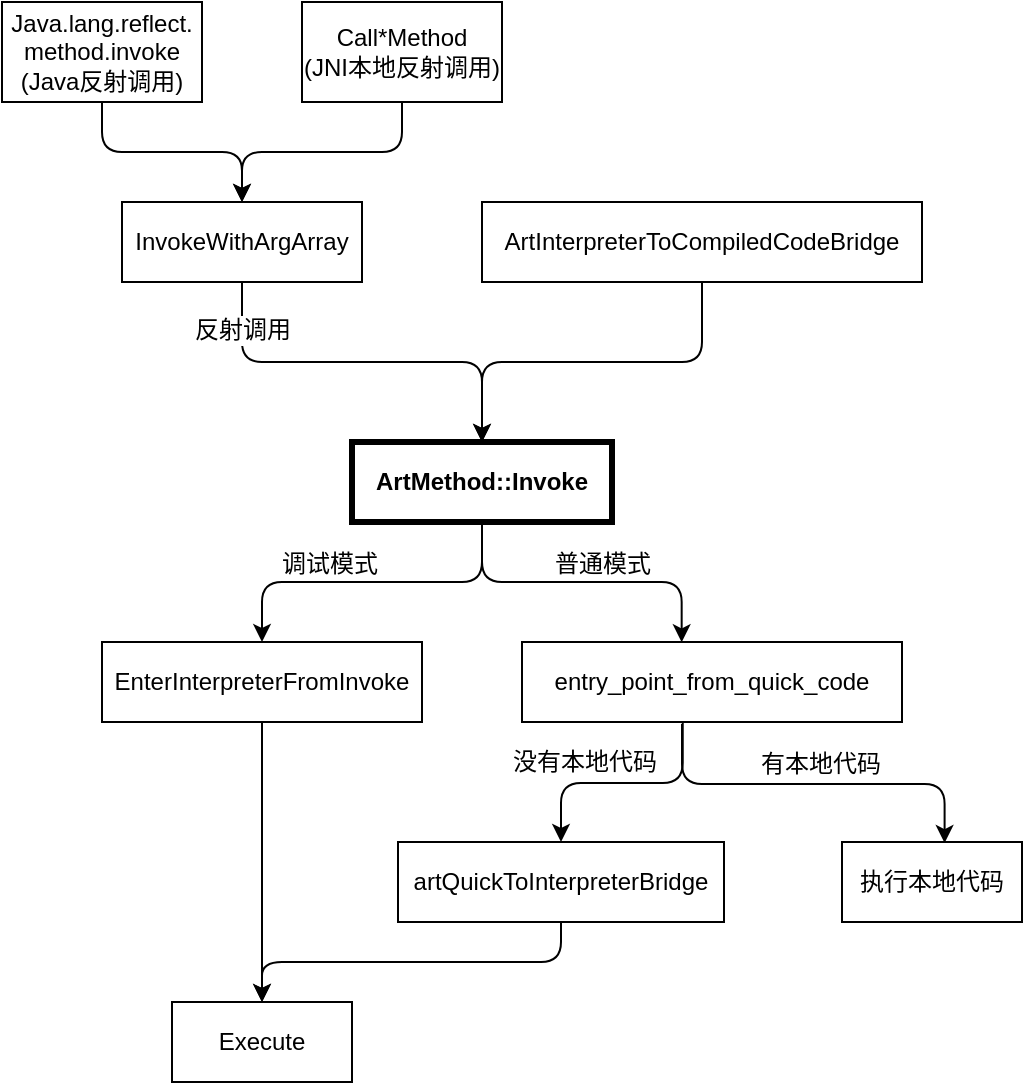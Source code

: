 <mxfile version="10.7.5" type="device"><diagram name="Page-1" id="edf60f1a-56cd-e834-aa8a-f176f3a09ee4"><mxGraphModel dx="1074" dy="842" grid="1" gridSize="10" guides="1" tooltips="1" connect="1" arrows="1" fold="1" page="1" pageScale="1" pageWidth="1100" pageHeight="850" background="#ffffff" math="0" shadow="0"><root><mxCell id="0"/><mxCell id="1" parent="0"/><mxCell id="CM6tNetUWgV0dmzHuLxR-1" value="&lt;b&gt;ArtMethod::Invoke&lt;/b&gt;" style="rounded=0;whiteSpace=wrap;html=1;strokeWidth=3;" parent="1" vertex="1"><mxGeometry x="365" y="370" width="130" height="40" as="geometry"/></mxCell><mxCell id="CM6tNetUWgV0dmzHuLxR-3" value="Java.lang.reflect.&lt;br&gt;method.invoke&lt;br&gt;(Java反射调用)&lt;br&gt;" style="rounded=0;whiteSpace=wrap;html=1;" parent="1" vertex="1"><mxGeometry x="190" y="150" width="100" height="50" as="geometry"/></mxCell><mxCell id="CM6tNetUWgV0dmzHuLxR-4" value="Call*Method&lt;br&gt;(JNI本地反射调用)&lt;br&gt;" style="rounded=0;whiteSpace=wrap;html=1;" parent="1" vertex="1"><mxGeometry x="340" y="150" width="100" height="50" as="geometry"/></mxCell><mxCell id="CM6tNetUWgV0dmzHuLxR-5" value="&lt;div&gt;&lt;span&gt;InvokeWithArgArray&lt;/span&gt;&lt;/div&gt;" style="rounded=0;whiteSpace=wrap;html=1;" parent="1" vertex="1"><mxGeometry x="250" y="250" width="120" height="40" as="geometry"/></mxCell><mxCell id="CM6tNetUWgV0dmzHuLxR-16" value="&lt;div&gt;&lt;span&gt;ArtInterpreterToCompiledCodeBridge&lt;/span&gt;&lt;/div&gt;" style="rounded=0;whiteSpace=wrap;html=1;" parent="1" vertex="1"><mxGeometry x="430" y="250" width="220" height="40" as="geometry"/></mxCell><mxCell id="CM6tNetUWgV0dmzHuLxR-19" value="" style="edgeStyle=elbowEdgeStyle;elbow=vertical;endArrow=classic;html=1;exitX=0.5;exitY=1;exitDx=0;exitDy=0;" parent="1" source="CM6tNetUWgV0dmzHuLxR-3" target="CM6tNetUWgV0dmzHuLxR-5" edge="1"><mxGeometry width="50" height="50" relative="1" as="geometry"><mxPoint x="190" y="480" as="sourcePoint"/><mxPoint x="240" y="430" as="targetPoint"/></mxGeometry></mxCell><mxCell id="CM6tNetUWgV0dmzHuLxR-20" value="" style="edgeStyle=elbowEdgeStyle;elbow=vertical;endArrow=classic;html=1;exitX=0.5;exitY=1;exitDx=0;exitDy=0;" parent="1" source="CM6tNetUWgV0dmzHuLxR-4" edge="1"><mxGeometry width="50" height="50" relative="1" as="geometry"><mxPoint x="190" y="480" as="sourcePoint"/><mxPoint x="310" y="250" as="targetPoint"/></mxGeometry></mxCell><mxCell id="CM6tNetUWgV0dmzHuLxR-21" value="" style="edgeStyle=elbowEdgeStyle;elbow=vertical;endArrow=classic;html=1;exitX=0.5;exitY=1;exitDx=0;exitDy=0;entryX=0.5;entryY=0;entryDx=0;entryDy=0;" parent="1" source="CM6tNetUWgV0dmzHuLxR-16" target="CM6tNetUWgV0dmzHuLxR-1" edge="1"><mxGeometry width="50" height="50" relative="1" as="geometry"><mxPoint x="540.167" y="300.167" as="sourcePoint"/><mxPoint x="460.5" y="350.5" as="targetPoint"/></mxGeometry></mxCell><mxCell id="CM6tNetUWgV0dmzHuLxR-23" value="" style="edgeStyle=elbowEdgeStyle;elbow=vertical;endArrow=classic;html=1;exitX=0.5;exitY=1;exitDx=0;exitDy=0;entryX=0.5;entryY=0;entryDx=0;entryDy=0;" parent="1" source="CM6tNetUWgV0dmzHuLxR-5" target="CM6tNetUWgV0dmzHuLxR-1" edge="1"><mxGeometry width="50" height="50" relative="1" as="geometry"><mxPoint x="239.667" y="350.167" as="sourcePoint"/><mxPoint x="310" y="400.5" as="targetPoint"/></mxGeometry></mxCell><mxCell id="CM6tNetUWgV0dmzHuLxR-46" value="反射调用" style="text;html=1;resizable=0;points=[];align=center;verticalAlign=middle;labelBackgroundColor=#ffffff;" parent="CM6tNetUWgV0dmzHuLxR-23" vertex="1" connectable="0"><mxGeometry x="-0.767" relative="1" as="geometry"><mxPoint as="offset"/></mxGeometry></mxCell><mxCell id="CM6tNetUWgV0dmzHuLxR-24" value="EnterInterpreterFromInvoke" style="rounded=0;whiteSpace=wrap;html=1;" parent="1" vertex="1"><mxGeometry x="240" y="470" width="160" height="40" as="geometry"/></mxCell><mxCell id="CM6tNetUWgV0dmzHuLxR-25" value="Execute" style="rounded=0;whiteSpace=wrap;html=1;" parent="1" vertex="1"><mxGeometry x="275" y="650" width="90" height="40" as="geometry"/></mxCell><mxCell id="CM6tNetUWgV0dmzHuLxR-27" value="" style="edgeStyle=elbowEdgeStyle;elbow=vertical;endArrow=classic;html=1;exitX=0.5;exitY=1;exitDx=0;exitDy=0;entryX=0.5;entryY=0;entryDx=0;entryDy=0;" parent="1" source="CM6tNetUWgV0dmzHuLxR-1" target="CM6tNetUWgV0dmzHuLxR-24" edge="1"><mxGeometry width="50" height="50" relative="1" as="geometry"><mxPoint x="479.833" y="430.167" as="sourcePoint"/><mxPoint x="594.833" y="510.167" as="targetPoint"/></mxGeometry></mxCell><mxCell id="CM6tNetUWgV0dmzHuLxR-28" value="entry_point_from_quick_code" style="rounded=0;whiteSpace=wrap;html=1;" parent="1" vertex="1"><mxGeometry x="450" y="470" width="190" height="40" as="geometry"/></mxCell><mxCell id="CM6tNetUWgV0dmzHuLxR-29" value="" style="edgeStyle=elbowEdgeStyle;elbow=vertical;endArrow=classic;html=1;entryX=0.5;entryY=0;entryDx=0;entryDy=0;" parent="1" source="CM6tNetUWgV0dmzHuLxR-1" edge="1"><mxGeometry width="50" height="50" relative="1" as="geometry"><mxPoint x="430" y="410" as="sourcePoint"/><mxPoint x="529.833" y="470.167" as="targetPoint"/></mxGeometry></mxCell><mxCell id="CM6tNetUWgV0dmzHuLxR-49" value="普通模式" style="text;html=1;resizable=0;points=[];align=center;verticalAlign=middle;labelBackgroundColor=#ffffff;" parent="CM6tNetUWgV0dmzHuLxR-29" vertex="1" connectable="0"><mxGeometry x="0.125" y="-1" relative="1" as="geometry"><mxPoint y="-10" as="offset"/></mxGeometry></mxCell><mxCell id="CM6tNetUWgV0dmzHuLxR-30" value="&lt;div&gt;artQuickToInterpreterBridge&lt;/div&gt;" style="rounded=0;whiteSpace=wrap;html=1;" parent="1" vertex="1"><mxGeometry x="388" y="570" width="163" height="40" as="geometry"/></mxCell><mxCell id="CM6tNetUWgV0dmzHuLxR-31" value="执行本地代码" style="rounded=0;whiteSpace=wrap;html=1;" parent="1" vertex="1"><mxGeometry x="610" y="570" width="90" height="40" as="geometry"/></mxCell><mxCell id="CM6tNetUWgV0dmzHuLxR-32" value="" style="edgeStyle=elbowEdgeStyle;elbow=vertical;endArrow=classic;html=1;exitX=0.423;exitY=1.013;exitDx=0;exitDy=0;exitPerimeter=0;" parent="1" source="CM6tNetUWgV0dmzHuLxR-28" target="CM6tNetUWgV0dmzHuLxR-30" edge="1"><mxGeometry width="50" height="50" relative="1" as="geometry"><mxPoint x="190" y="650" as="sourcePoint"/><mxPoint x="470" y="530" as="targetPoint"/></mxGeometry></mxCell><mxCell id="CM6tNetUWgV0dmzHuLxR-51" value="没有本地代码" style="text;html=1;resizable=0;points=[];align=center;verticalAlign=middle;labelBackgroundColor=#ffffff;" parent="CM6tNetUWgV0dmzHuLxR-32" vertex="1" connectable="0"><mxGeometry x="0.208" relative="1" as="geometry"><mxPoint x="-7.5" y="-10.5" as="offset"/></mxGeometry></mxCell><mxCell id="CM6tNetUWgV0dmzHuLxR-33" value="" style="edgeStyle=elbowEdgeStyle;elbow=vertical;endArrow=classic;html=1;entryX=0.57;entryY=0.013;entryDx=0;entryDy=0;entryPerimeter=0;" parent="1" target="CM6tNetUWgV0dmzHuLxR-31" edge="1"><mxGeometry width="50" height="50" relative="1" as="geometry"><mxPoint x="530" y="511" as="sourcePoint"/><mxPoint x="628.5" y="540" as="targetPoint"/></mxGeometry></mxCell><mxCell id="CM6tNetUWgV0dmzHuLxR-52" value="有本地代码" style="text;html=1;resizable=0;points=[];align=center;verticalAlign=middle;labelBackgroundColor=#ffffff;" parent="CM6tNetUWgV0dmzHuLxR-33" vertex="1" connectable="0"><mxGeometry x="0.17" y="2" relative="1" as="geometry"><mxPoint x="-12.5" y="-8.5" as="offset"/></mxGeometry></mxCell><mxCell id="CM6tNetUWgV0dmzHuLxR-34" value="" style="edgeStyle=elbowEdgeStyle;elbow=vertical;endArrow=classic;html=1;exitX=0.5;exitY=1;exitDx=0;exitDy=0;entryX=0.5;entryY=0;entryDx=0;entryDy=0;" parent="1" source="CM6tNetUWgV0dmzHuLxR-24" target="CM6tNetUWgV0dmzHuLxR-25" edge="1"><mxGeometry width="50" height="50" relative="1" as="geometry"><mxPoint x="255.167" y="570.167" as="sourcePoint"/><mxPoint x="150.167" y="630.167" as="targetPoint"/></mxGeometry></mxCell><mxCell id="CM6tNetUWgV0dmzHuLxR-35" value="" style="edgeStyle=elbowEdgeStyle;elbow=vertical;endArrow=classic;html=1;exitX=0.5;exitY=1;exitDx=0;exitDy=0;" parent="1" source="CM6tNetUWgV0dmzHuLxR-30" edge="1"><mxGeometry width="50" height="50" relative="1" as="geometry"><mxPoint x="561" y="630" as="sourcePoint"/><mxPoint x="320" y="650" as="targetPoint"/></mxGeometry></mxCell><mxCell id="CM6tNetUWgV0dmzHuLxR-47" value="调试模式" style="text;html=1;resizable=0;points=[];autosize=1;align=left;verticalAlign=top;spacingTop=-4;" parent="1" vertex="1"><mxGeometry x="328" y="421" width="60" height="20" as="geometry"/></mxCell></root></mxGraphModel></diagram></mxfile>